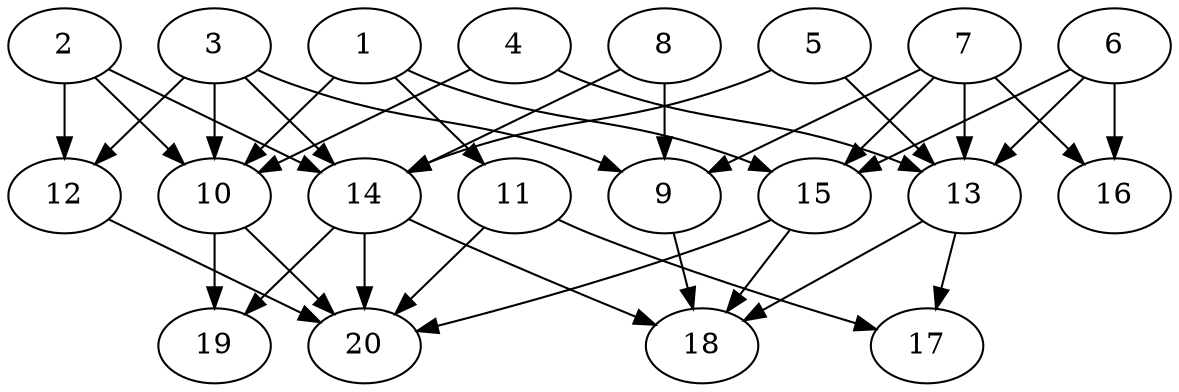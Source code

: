 // DAG automatically generated by daggen at Tue Aug  6 16:20:30 2019
// ./daggen --dot -n 20 --ccr 0.5 --fat 0.6 --regular 0.5 --density 0.6 --mindata 5242880 --maxdata 52428800 
digraph G {
  1 [size="12013568", alpha="0.11", expect_size="6006784"] 
  1 -> 10 [size ="6006784"]
  1 -> 11 [size ="6006784"]
  1 -> 15 [size ="6006784"]
  2 [size="16363520", alpha="0.20", expect_size="8181760"] 
  2 -> 10 [size ="8181760"]
  2 -> 12 [size ="8181760"]
  2 -> 14 [size ="8181760"]
  3 [size="47896576", alpha="0.01", expect_size="23948288"] 
  3 -> 9 [size ="23948288"]
  3 -> 10 [size ="23948288"]
  3 -> 12 [size ="23948288"]
  3 -> 14 [size ="23948288"]
  4 [size="88606720", alpha="0.00", expect_size="44303360"] 
  4 -> 10 [size ="44303360"]
  4 -> 13 [size ="44303360"]
  5 [size="104505344", alpha="0.11", expect_size="52252672"] 
  5 -> 13 [size ="52252672"]
  5 -> 14 [size ="52252672"]
  6 [size="40568832", alpha="0.16", expect_size="20284416"] 
  6 -> 13 [size ="20284416"]
  6 -> 15 [size ="20284416"]
  6 -> 16 [size ="20284416"]
  7 [size="54777856", alpha="0.05", expect_size="27388928"] 
  7 -> 9 [size ="27388928"]
  7 -> 13 [size ="27388928"]
  7 -> 15 [size ="27388928"]
  7 -> 16 [size ="27388928"]
  8 [size="41189376", alpha="0.01", expect_size="20594688"] 
  8 -> 9 [size ="20594688"]
  8 -> 14 [size ="20594688"]
  9 [size="91256832", alpha="0.06", expect_size="45628416"] 
  9 -> 18 [size ="45628416"]
  10 [size="11515904", alpha="0.06", expect_size="5757952"] 
  10 -> 19 [size ="5757952"]
  10 -> 20 [size ="5757952"]
  11 [size="44576768", alpha="0.15", expect_size="22288384"] 
  11 -> 17 [size ="22288384"]
  11 -> 20 [size ="22288384"]
  12 [size="95905792", alpha="0.06", expect_size="47952896"] 
  12 -> 20 [size ="47952896"]
  13 [size="95141888", alpha="0.09", expect_size="47570944"] 
  13 -> 17 [size ="47570944"]
  13 -> 18 [size ="47570944"]
  14 [size="100370432", alpha="0.18", expect_size="50185216"] 
  14 -> 18 [size ="50185216"]
  14 -> 19 [size ="50185216"]
  14 -> 20 [size ="50185216"]
  15 [size="102389760", alpha="0.12", expect_size="51194880"] 
  15 -> 18 [size ="51194880"]
  15 -> 20 [size ="51194880"]
  16 [size="59953152", alpha="0.01", expect_size="29976576"] 
  17 [size="41865216", alpha="0.16", expect_size="20932608"] 
  18 [size="65628160", alpha="0.02", expect_size="32814080"] 
  19 [size="68208640", alpha="0.20", expect_size="34104320"] 
  20 [size="98336768", alpha="0.18", expect_size="49168384"] 
}
